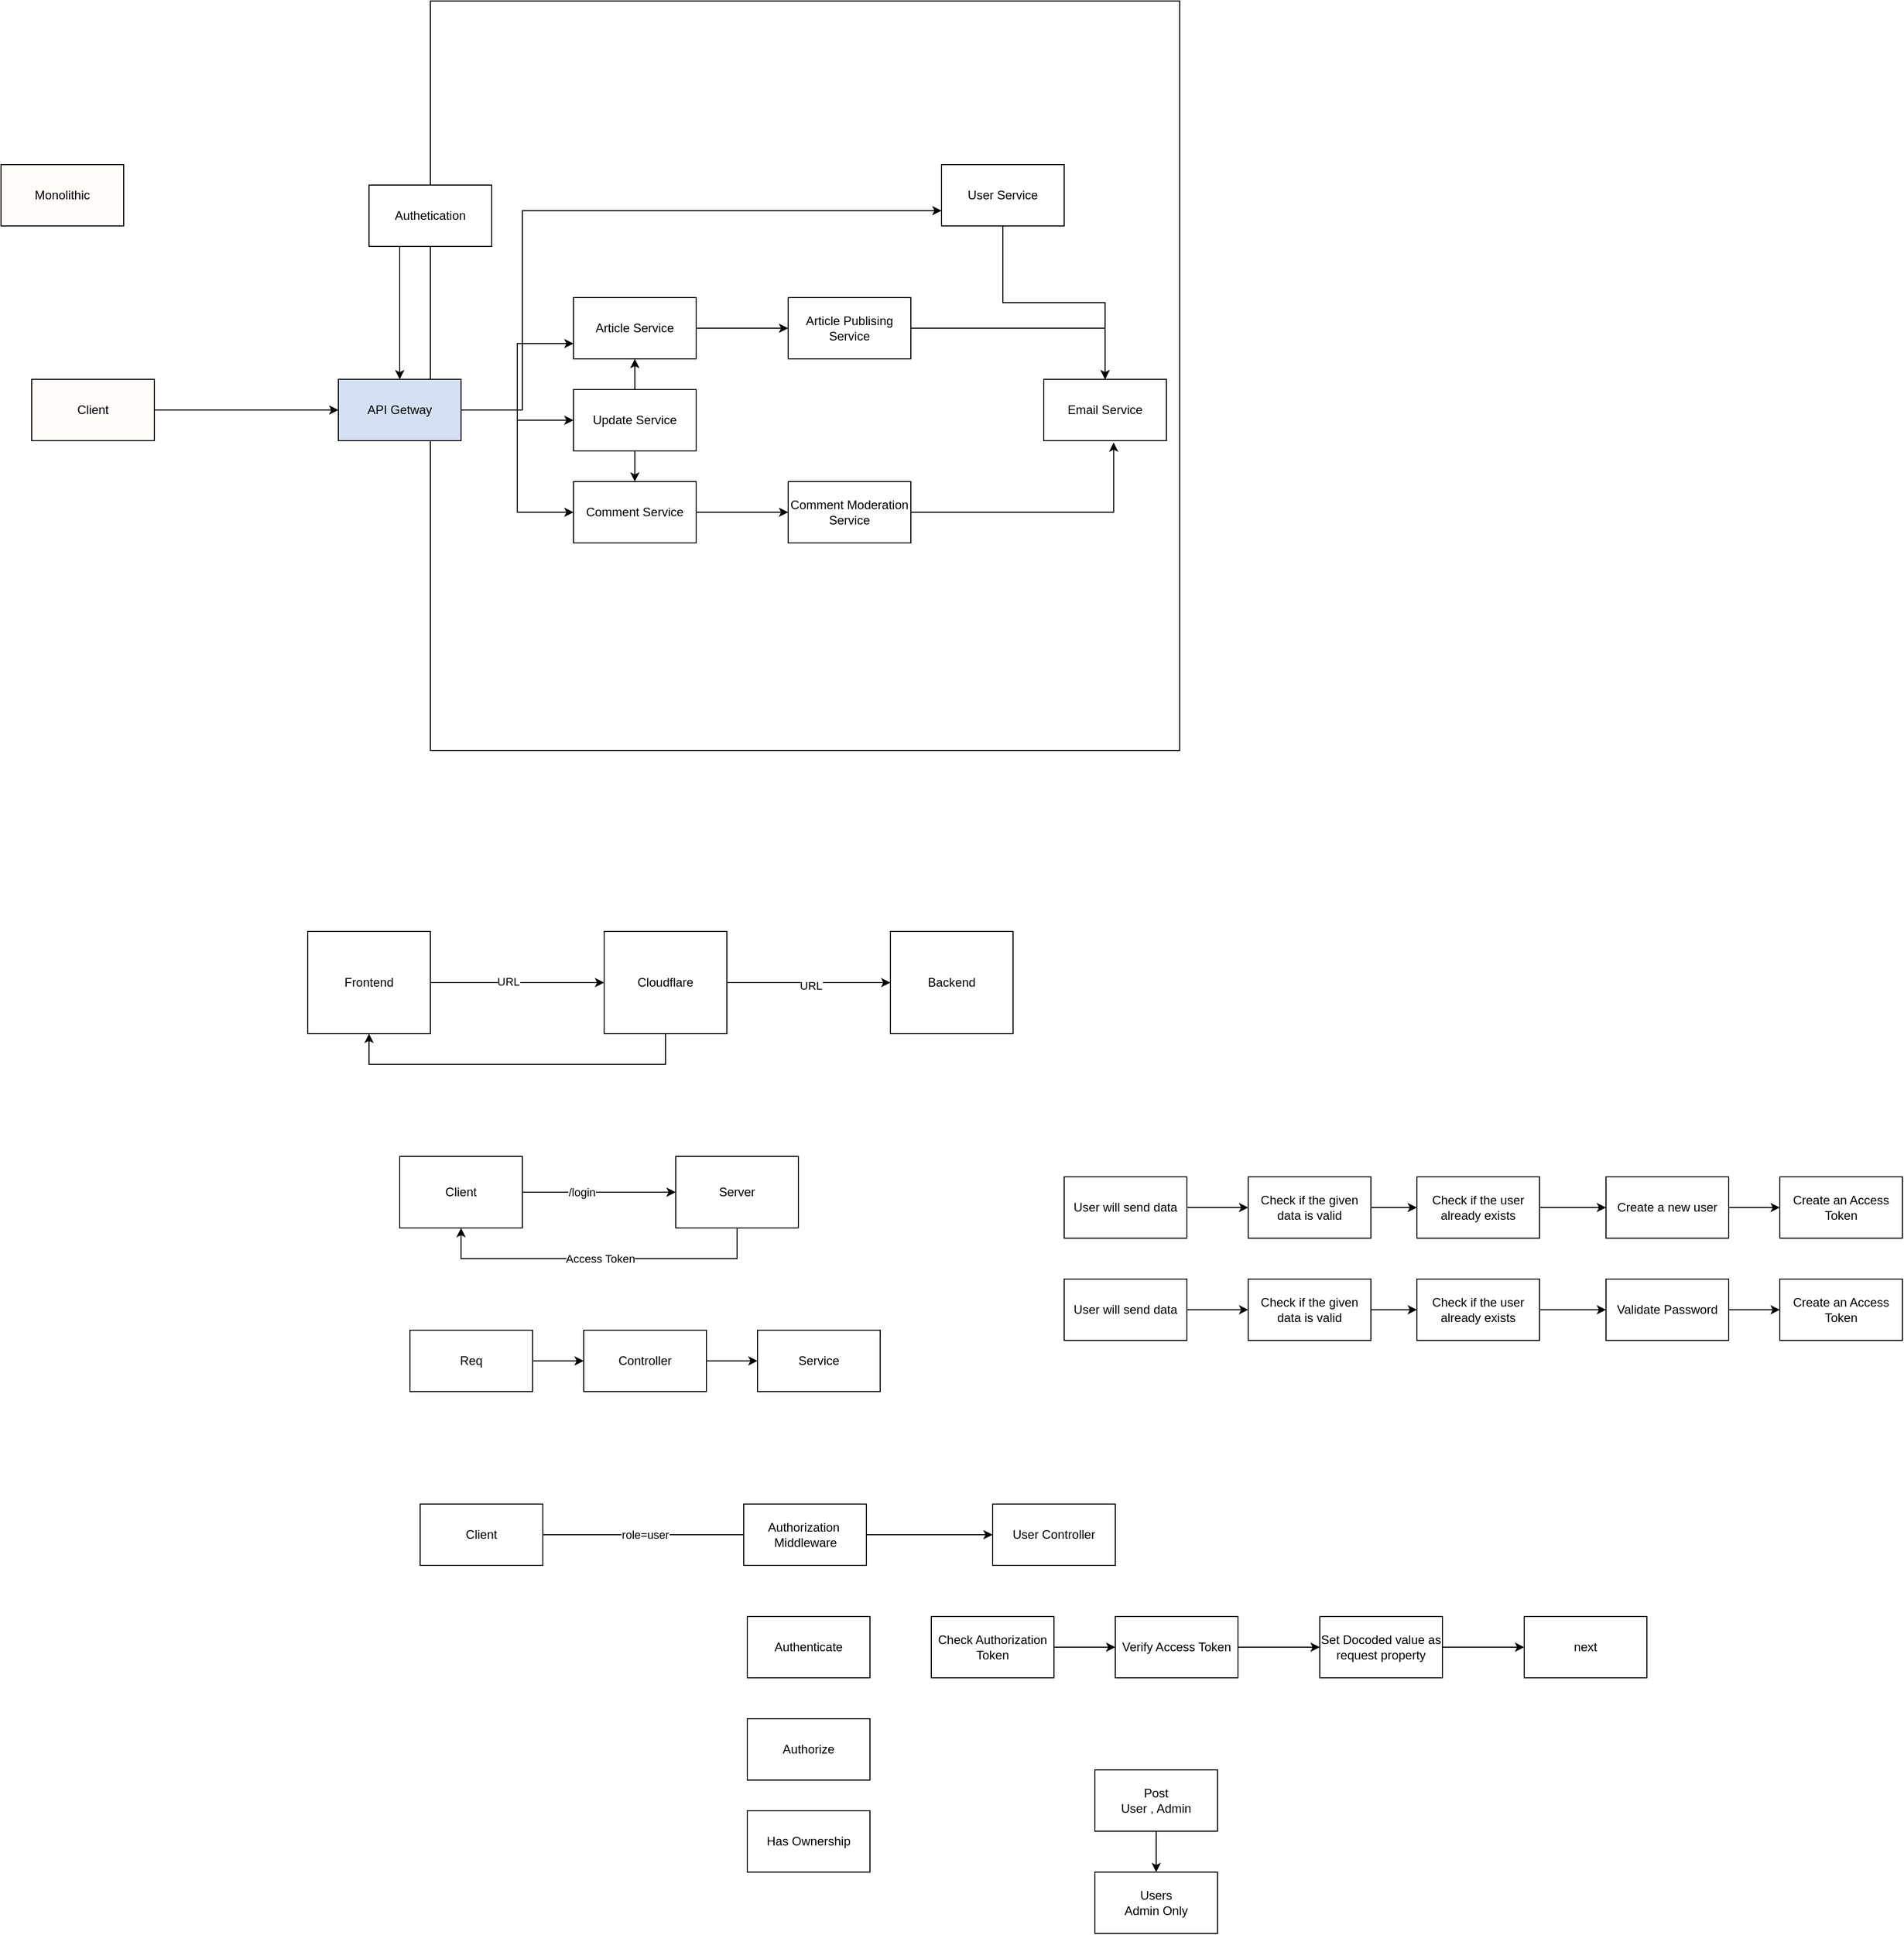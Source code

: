 <mxfile version="23.1.4" type="device" pages="2">
  <diagram name="Page-1" id="MoS8aTJA0R3690x_OZ9v">
    <mxGraphModel dx="4536" dy="2591" grid="1" gridSize="10" guides="1" tooltips="1" connect="1" arrows="1" fold="1" page="1" pageScale="1" pageWidth="850" pageHeight="1100" math="0" shadow="0">
      <root>
        <mxCell id="0" />
        <mxCell id="1" parent="0" />
        <mxCell id="cQqg2ailFJ8saC_3qzTY-1" value="Monolithic" style="rounded=0;whiteSpace=wrap;html=1;fillColor=#FFFCFA;" parent="1" vertex="1">
          <mxGeometry x="-170" y="-30" width="120" height="60" as="geometry" />
        </mxCell>
        <mxCell id="cQqg2ailFJ8saC_3qzTY-25" style="edgeStyle=orthogonalEdgeStyle;rounded=0;orthogonalLoop=1;jettySize=auto;html=1;entryX=0;entryY=0.5;entryDx=0;entryDy=0;" parent="1" source="cQqg2ailFJ8saC_3qzTY-24" target="cQqg2ailFJ8saC_3qzTY-28" edge="1">
          <mxGeometry relative="1" as="geometry">
            <mxPoint x="80" y="210" as="targetPoint" />
          </mxGeometry>
        </mxCell>
        <mxCell id="cQqg2ailFJ8saC_3qzTY-24" value="Client" style="rounded=0;whiteSpace=wrap;html=1;fillColor=#FFFCFA;" parent="1" vertex="1">
          <mxGeometry x="-140" y="180" width="120" height="60" as="geometry" />
        </mxCell>
        <mxCell id="cQqg2ailFJ8saC_3qzTY-42" style="edgeStyle=orthogonalEdgeStyle;rounded=0;orthogonalLoop=1;jettySize=auto;html=1;exitX=1;exitY=0.5;exitDx=0;exitDy=0;entryX=0;entryY=0.5;entryDx=0;entryDy=0;" parent="1" source="cQqg2ailFJ8saC_3qzTY-28" target="cQqg2ailFJ8saC_3qzTY-7" edge="1">
          <mxGeometry relative="1" as="geometry" />
        </mxCell>
        <mxCell id="cQqg2ailFJ8saC_3qzTY-44" style="edgeStyle=orthogonalEdgeStyle;rounded=0;orthogonalLoop=1;jettySize=auto;html=1;exitX=1;exitY=0.5;exitDx=0;exitDy=0;entryX=0;entryY=0.5;entryDx=0;entryDy=0;" parent="1" source="cQqg2ailFJ8saC_3qzTY-28" target="cQqg2ailFJ8saC_3qzTY-4" edge="1">
          <mxGeometry relative="1" as="geometry" />
        </mxCell>
        <mxCell id="cQqg2ailFJ8saC_3qzTY-26" value="" style="whiteSpace=wrap;html=1;aspect=fixed;movable=1;resizable=1;rotatable=1;deletable=1;editable=1;locked=0;connectable=1;" parent="1" vertex="1">
          <mxGeometry x="250" y="-190" width="733" height="733" as="geometry" />
        </mxCell>
        <mxCell id="cQqg2ailFJ8saC_3qzTY-39" value="" style="group" parent="1" vertex="1" connectable="0">
          <mxGeometry x="390" y="-30" width="580" height="370" as="geometry" />
        </mxCell>
        <mxCell id="cQqg2ailFJ8saC_3qzTY-2" value="Comment Service" style="rounded=0;whiteSpace=wrap;html=1;movable=1;resizable=1;rotatable=1;deletable=1;editable=1;locked=0;connectable=1;" parent="cQqg2ailFJ8saC_3qzTY-39" vertex="1">
          <mxGeometry y="310" width="120" height="60" as="geometry" />
        </mxCell>
        <mxCell id="cQqg2ailFJ8saC_3qzTY-3" value="Comment Moderation&lt;br&gt;Service" style="rounded=0;whiteSpace=wrap;html=1;movable=1;resizable=1;rotatable=1;deletable=1;editable=1;locked=0;connectable=1;" parent="cQqg2ailFJ8saC_3qzTY-39" vertex="1">
          <mxGeometry x="210" y="310" width="120" height="60" as="geometry" />
        </mxCell>
        <mxCell id="cQqg2ailFJ8saC_3qzTY-19" style="edgeStyle=orthogonalEdgeStyle;rounded=0;orthogonalLoop=1;jettySize=auto;html=1;exitX=1;exitY=0.5;exitDx=0;exitDy=0;entryX=0;entryY=0.5;entryDx=0;entryDy=0;movable=1;resizable=1;rotatable=1;deletable=1;editable=1;locked=0;connectable=1;" parent="cQqg2ailFJ8saC_3qzTY-39" source="cQqg2ailFJ8saC_3qzTY-2" target="cQqg2ailFJ8saC_3qzTY-3" edge="1">
          <mxGeometry relative="1" as="geometry" />
        </mxCell>
        <mxCell id="cQqg2ailFJ8saC_3qzTY-4" value="Article Service" style="rounded=0;whiteSpace=wrap;html=1;movable=1;resizable=1;rotatable=1;deletable=1;editable=1;locked=0;connectable=1;" parent="cQqg2ailFJ8saC_3qzTY-39" vertex="1">
          <mxGeometry y="130" width="120" height="60" as="geometry" />
        </mxCell>
        <mxCell id="cQqg2ailFJ8saC_3qzTY-5" value="Article Publising&lt;br&gt;Service" style="rounded=0;whiteSpace=wrap;html=1;movable=1;resizable=1;rotatable=1;deletable=1;editable=1;locked=0;connectable=1;" parent="cQqg2ailFJ8saC_3qzTY-39" vertex="1">
          <mxGeometry x="210" y="130" width="120" height="60" as="geometry" />
        </mxCell>
        <mxCell id="cQqg2ailFJ8saC_3qzTY-9" style="edgeStyle=orthogonalEdgeStyle;rounded=0;orthogonalLoop=1;jettySize=auto;html=1;entryX=0;entryY=0.5;entryDx=0;entryDy=0;movable=1;resizable=1;rotatable=1;deletable=1;editable=1;locked=0;connectable=1;" parent="cQqg2ailFJ8saC_3qzTY-39" source="cQqg2ailFJ8saC_3qzTY-4" target="cQqg2ailFJ8saC_3qzTY-5" edge="1">
          <mxGeometry relative="1" as="geometry" />
        </mxCell>
        <mxCell id="cQqg2ailFJ8saC_3qzTY-6" value="Email Service" style="rounded=0;whiteSpace=wrap;html=1;movable=1;resizable=1;rotatable=1;deletable=1;editable=1;locked=0;connectable=1;" parent="cQqg2ailFJ8saC_3qzTY-39" vertex="1">
          <mxGeometry x="460" y="210" width="120" height="60" as="geometry" />
        </mxCell>
        <mxCell id="cQqg2ailFJ8saC_3qzTY-15" style="edgeStyle=orthogonalEdgeStyle;rounded=0;orthogonalLoop=1;jettySize=auto;html=1;entryX=0.5;entryY=0;entryDx=0;entryDy=0;movable=1;resizable=1;rotatable=1;deletable=1;editable=1;locked=0;connectable=1;" parent="cQqg2ailFJ8saC_3qzTY-39" source="cQqg2ailFJ8saC_3qzTY-5" target="cQqg2ailFJ8saC_3qzTY-6" edge="1">
          <mxGeometry relative="1" as="geometry" />
        </mxCell>
        <mxCell id="cQqg2ailFJ8saC_3qzTY-18" style="edgeStyle=orthogonalEdgeStyle;rounded=0;orthogonalLoop=1;jettySize=auto;html=1;entryX=0.5;entryY=0;entryDx=0;entryDy=0;movable=1;resizable=1;rotatable=1;deletable=1;editable=1;locked=0;connectable=1;" parent="cQqg2ailFJ8saC_3qzTY-39" source="cQqg2ailFJ8saC_3qzTY-7" target="cQqg2ailFJ8saC_3qzTY-2" edge="1">
          <mxGeometry relative="1" as="geometry" />
        </mxCell>
        <mxCell id="cQqg2ailFJ8saC_3qzTY-7" value="Update Service" style="rounded=0;whiteSpace=wrap;html=1;movable=1;resizable=1;rotatable=1;deletable=1;editable=1;locked=0;connectable=1;" parent="cQqg2ailFJ8saC_3qzTY-39" vertex="1">
          <mxGeometry y="220" width="120" height="60" as="geometry" />
        </mxCell>
        <mxCell id="cQqg2ailFJ8saC_3qzTY-21" style="edgeStyle=orthogonalEdgeStyle;rounded=0;orthogonalLoop=1;jettySize=auto;html=1;entryX=0.5;entryY=0;entryDx=0;entryDy=0;movable=1;resizable=1;rotatable=1;deletable=1;editable=1;locked=0;connectable=1;" parent="cQqg2ailFJ8saC_3qzTY-39" source="cQqg2ailFJ8saC_3qzTY-8" target="cQqg2ailFJ8saC_3qzTY-6" edge="1">
          <mxGeometry relative="1" as="geometry" />
        </mxCell>
        <mxCell id="cQqg2ailFJ8saC_3qzTY-8" value="User Service" style="rounded=0;whiteSpace=wrap;html=1;movable=1;resizable=1;rotatable=1;deletable=1;editable=1;locked=0;connectable=1;" parent="cQqg2ailFJ8saC_3qzTY-39" vertex="1">
          <mxGeometry x="360" width="120" height="60" as="geometry" />
        </mxCell>
        <mxCell id="cQqg2ailFJ8saC_3qzTY-17" style="edgeStyle=orthogonalEdgeStyle;rounded=0;orthogonalLoop=1;jettySize=auto;html=1;exitX=0.5;exitY=0;exitDx=0;exitDy=0;entryX=0.5;entryY=1;entryDx=0;entryDy=0;movable=1;resizable=1;rotatable=1;deletable=1;editable=1;locked=0;connectable=1;" parent="cQqg2ailFJ8saC_3qzTY-39" source="cQqg2ailFJ8saC_3qzTY-7" target="cQqg2ailFJ8saC_3qzTY-4" edge="1">
          <mxGeometry relative="1" as="geometry" />
        </mxCell>
        <mxCell id="cQqg2ailFJ8saC_3qzTY-20" style="edgeStyle=orthogonalEdgeStyle;rounded=0;orthogonalLoop=1;jettySize=auto;html=1;entryX=0.57;entryY=1.03;entryDx=0;entryDy=0;entryPerimeter=0;movable=1;resizable=1;rotatable=1;deletable=1;editable=1;locked=0;connectable=1;" parent="cQqg2ailFJ8saC_3qzTY-39" source="cQqg2ailFJ8saC_3qzTY-3" target="cQqg2ailFJ8saC_3qzTY-6" edge="1">
          <mxGeometry relative="1" as="geometry" />
        </mxCell>
        <mxCell id="cQqg2ailFJ8saC_3qzTY-46" style="edgeStyle=orthogonalEdgeStyle;rounded=0;orthogonalLoop=1;jettySize=auto;html=1;entryX=0;entryY=0.5;entryDx=0;entryDy=0;" parent="1" source="cQqg2ailFJ8saC_3qzTY-28" target="cQqg2ailFJ8saC_3qzTY-7" edge="1">
          <mxGeometry relative="1" as="geometry" />
        </mxCell>
        <mxCell id="cQqg2ailFJ8saC_3qzTY-47" style="edgeStyle=orthogonalEdgeStyle;rounded=0;orthogonalLoop=1;jettySize=auto;html=1;exitX=1;exitY=0.5;exitDx=0;exitDy=0;entryX=0;entryY=0.75;entryDx=0;entryDy=0;" parent="1" source="cQqg2ailFJ8saC_3qzTY-28" target="cQqg2ailFJ8saC_3qzTY-4" edge="1">
          <mxGeometry relative="1" as="geometry" />
        </mxCell>
        <mxCell id="cQqg2ailFJ8saC_3qzTY-48" style="edgeStyle=orthogonalEdgeStyle;rounded=0;orthogonalLoop=1;jettySize=auto;html=1;exitX=1;exitY=0.5;exitDx=0;exitDy=0;entryX=0;entryY=0.75;entryDx=0;entryDy=0;" parent="1" source="cQqg2ailFJ8saC_3qzTY-28" target="cQqg2ailFJ8saC_3qzTY-8" edge="1">
          <mxGeometry relative="1" as="geometry">
            <Array as="points">
              <mxPoint x="340" y="210" />
              <mxPoint x="340" y="15" />
            </Array>
          </mxGeometry>
        </mxCell>
        <mxCell id="cQqg2ailFJ8saC_3qzTY-49" style="edgeStyle=orthogonalEdgeStyle;rounded=0;orthogonalLoop=1;jettySize=auto;html=1;exitX=1;exitY=0.5;exitDx=0;exitDy=0;entryX=0;entryY=0.5;entryDx=0;entryDy=0;" parent="1" source="cQqg2ailFJ8saC_3qzTY-28" target="cQqg2ailFJ8saC_3qzTY-2" edge="1">
          <mxGeometry relative="1" as="geometry" />
        </mxCell>
        <mxCell id="cQqg2ailFJ8saC_3qzTY-28" value="API Getway" style="rounded=0;whiteSpace=wrap;html=1;fillColor=#D4E1F5;movable=1;resizable=1;rotatable=1;deletable=1;editable=1;locked=0;connectable=1;" parent="1" vertex="1">
          <mxGeometry x="160" y="180" width="120" height="60" as="geometry" />
        </mxCell>
        <mxCell id="cQqg2ailFJ8saC_3qzTY-51" style="edgeStyle=orthogonalEdgeStyle;rounded=0;orthogonalLoop=1;jettySize=auto;html=1;exitX=0.25;exitY=1;exitDx=0;exitDy=0;entryX=0.5;entryY=0;entryDx=0;entryDy=0;" parent="1" source="cQqg2ailFJ8saC_3qzTY-50" target="cQqg2ailFJ8saC_3qzTY-28" edge="1">
          <mxGeometry relative="1" as="geometry" />
        </mxCell>
        <mxCell id="cQqg2ailFJ8saC_3qzTY-50" value="Authetication" style="rounded=0;whiteSpace=wrap;html=1;" parent="1" vertex="1">
          <mxGeometry x="190" y="-10" width="120" height="60" as="geometry" />
        </mxCell>
        <mxCell id="HLJNYX_d6do0RemF7Rbh-4" style="edgeStyle=orthogonalEdgeStyle;rounded=0;orthogonalLoop=1;jettySize=auto;html=1;entryX=0;entryY=0.5;entryDx=0;entryDy=0;" edge="1" parent="1" source="HLJNYX_d6do0RemF7Rbh-1" target="HLJNYX_d6do0RemF7Rbh-2">
          <mxGeometry relative="1" as="geometry" />
        </mxCell>
        <mxCell id="HLJNYX_d6do0RemF7Rbh-6" value="URL" style="edgeLabel;html=1;align=center;verticalAlign=middle;resizable=0;points=[];" vertex="1" connectable="0" parent="HLJNYX_d6do0RemF7Rbh-4">
          <mxGeometry x="-0.124" y="1" relative="1" as="geometry">
            <mxPoint x="1" as="offset" />
          </mxGeometry>
        </mxCell>
        <mxCell id="HLJNYX_d6do0RemF7Rbh-1" value="Frontend" style="rounded=0;whiteSpace=wrap;html=1;" vertex="1" parent="1">
          <mxGeometry x="130" y="720" width="120" height="100" as="geometry" />
        </mxCell>
        <mxCell id="HLJNYX_d6do0RemF7Rbh-5" style="edgeStyle=orthogonalEdgeStyle;rounded=0;orthogonalLoop=1;jettySize=auto;html=1;exitX=1;exitY=0.5;exitDx=0;exitDy=0;entryX=0;entryY=0.5;entryDx=0;entryDy=0;" edge="1" parent="1" source="HLJNYX_d6do0RemF7Rbh-2" target="HLJNYX_d6do0RemF7Rbh-3">
          <mxGeometry relative="1" as="geometry" />
        </mxCell>
        <mxCell id="HLJNYX_d6do0RemF7Rbh-7" value="URL" style="edgeLabel;html=1;align=center;verticalAlign=middle;resizable=0;points=[];" vertex="1" connectable="0" parent="HLJNYX_d6do0RemF7Rbh-5">
          <mxGeometry x="0.017" y="-3" relative="1" as="geometry">
            <mxPoint as="offset" />
          </mxGeometry>
        </mxCell>
        <mxCell id="HLJNYX_d6do0RemF7Rbh-9" style="edgeStyle=orthogonalEdgeStyle;rounded=0;orthogonalLoop=1;jettySize=auto;html=1;entryX=0.5;entryY=1;entryDx=0;entryDy=0;" edge="1" parent="1" source="HLJNYX_d6do0RemF7Rbh-2" target="HLJNYX_d6do0RemF7Rbh-1">
          <mxGeometry relative="1" as="geometry">
            <Array as="points">
              <mxPoint x="480" y="850" />
              <mxPoint x="190" y="850" />
            </Array>
          </mxGeometry>
        </mxCell>
        <mxCell id="HLJNYX_d6do0RemF7Rbh-2" value="Cloudflare" style="rounded=0;whiteSpace=wrap;html=1;" vertex="1" parent="1">
          <mxGeometry x="420" y="720" width="120" height="100" as="geometry" />
        </mxCell>
        <mxCell id="HLJNYX_d6do0RemF7Rbh-3" value="Backend" style="rounded=0;whiteSpace=wrap;html=1;" vertex="1" parent="1">
          <mxGeometry x="700" y="720" width="120" height="100" as="geometry" />
        </mxCell>
        <mxCell id="HLJNYX_d6do0RemF7Rbh-12" style="edgeStyle=orthogonalEdgeStyle;rounded=0;orthogonalLoop=1;jettySize=auto;html=1;" edge="1" parent="1" source="HLJNYX_d6do0RemF7Rbh-10" target="HLJNYX_d6do0RemF7Rbh-11">
          <mxGeometry relative="1" as="geometry" />
        </mxCell>
        <mxCell id="HLJNYX_d6do0RemF7Rbh-13" value="/login" style="edgeLabel;html=1;align=center;verticalAlign=middle;resizable=0;points=[];" vertex="1" connectable="0" parent="HLJNYX_d6do0RemF7Rbh-12">
          <mxGeometry x="-0.227" relative="1" as="geometry">
            <mxPoint as="offset" />
          </mxGeometry>
        </mxCell>
        <mxCell id="HLJNYX_d6do0RemF7Rbh-10" value="Client" style="rounded=0;whiteSpace=wrap;html=1;" vertex="1" parent="1">
          <mxGeometry x="220" y="940" width="120" height="70" as="geometry" />
        </mxCell>
        <mxCell id="HLJNYX_d6do0RemF7Rbh-14" style="edgeStyle=orthogonalEdgeStyle;rounded=0;orthogonalLoop=1;jettySize=auto;html=1;entryX=0.5;entryY=1;entryDx=0;entryDy=0;" edge="1" parent="1" source="HLJNYX_d6do0RemF7Rbh-11" target="HLJNYX_d6do0RemF7Rbh-10">
          <mxGeometry relative="1" as="geometry">
            <Array as="points">
              <mxPoint x="550" y="1040" />
              <mxPoint x="280" y="1040" />
            </Array>
          </mxGeometry>
        </mxCell>
        <mxCell id="HLJNYX_d6do0RemF7Rbh-15" value="Access Token" style="edgeLabel;html=1;align=center;verticalAlign=middle;resizable=0;points=[];" vertex="1" connectable="0" parent="HLJNYX_d6do0RemF7Rbh-14">
          <mxGeometry x="-0.006" relative="1" as="geometry">
            <mxPoint as="offset" />
          </mxGeometry>
        </mxCell>
        <mxCell id="HLJNYX_d6do0RemF7Rbh-11" value="Server" style="rounded=0;whiteSpace=wrap;html=1;" vertex="1" parent="1">
          <mxGeometry x="490" y="940" width="120" height="70" as="geometry" />
        </mxCell>
        <mxCell id="HLJNYX_d6do0RemF7Rbh-20" style="edgeStyle=orthogonalEdgeStyle;rounded=0;orthogonalLoop=1;jettySize=auto;html=1;entryX=0;entryY=0.5;entryDx=0;entryDy=0;" edge="1" parent="1" source="HLJNYX_d6do0RemF7Rbh-17" target="HLJNYX_d6do0RemF7Rbh-18">
          <mxGeometry relative="1" as="geometry" />
        </mxCell>
        <mxCell id="HLJNYX_d6do0RemF7Rbh-17" value="Req" style="rounded=0;whiteSpace=wrap;html=1;" vertex="1" parent="1">
          <mxGeometry x="230" y="1110" width="120" height="60" as="geometry" />
        </mxCell>
        <mxCell id="HLJNYX_d6do0RemF7Rbh-21" value="" style="edgeStyle=orthogonalEdgeStyle;rounded=0;orthogonalLoop=1;jettySize=auto;html=1;" edge="1" parent="1" source="HLJNYX_d6do0RemF7Rbh-18" target="HLJNYX_d6do0RemF7Rbh-19">
          <mxGeometry relative="1" as="geometry" />
        </mxCell>
        <mxCell id="HLJNYX_d6do0RemF7Rbh-18" value="Controller" style="rounded=0;whiteSpace=wrap;html=1;" vertex="1" parent="1">
          <mxGeometry x="400" y="1110" width="120" height="60" as="geometry" />
        </mxCell>
        <mxCell id="HLJNYX_d6do0RemF7Rbh-19" value="Service" style="rounded=0;whiteSpace=wrap;html=1;" vertex="1" parent="1">
          <mxGeometry x="570" y="1110" width="120" height="60" as="geometry" />
        </mxCell>
        <mxCell id="HLJNYX_d6do0RemF7Rbh-24" style="edgeStyle=orthogonalEdgeStyle;rounded=0;orthogonalLoop=1;jettySize=auto;html=1;entryX=0;entryY=0.5;entryDx=0;entryDy=0;" edge="1" parent="1" source="HLJNYX_d6do0RemF7Rbh-22" target="HLJNYX_d6do0RemF7Rbh-23">
          <mxGeometry relative="1" as="geometry" />
        </mxCell>
        <mxCell id="HLJNYX_d6do0RemF7Rbh-22" value="User will send data" style="rounded=0;whiteSpace=wrap;html=1;" vertex="1" parent="1">
          <mxGeometry x="870" y="960" width="120" height="60" as="geometry" />
        </mxCell>
        <mxCell id="HLJNYX_d6do0RemF7Rbh-26" style="edgeStyle=orthogonalEdgeStyle;rounded=0;orthogonalLoop=1;jettySize=auto;html=1;exitX=1;exitY=0.5;exitDx=0;exitDy=0;entryX=0;entryY=0.5;entryDx=0;entryDy=0;" edge="1" parent="1" source="HLJNYX_d6do0RemF7Rbh-23" target="HLJNYX_d6do0RemF7Rbh-25">
          <mxGeometry relative="1" as="geometry" />
        </mxCell>
        <mxCell id="HLJNYX_d6do0RemF7Rbh-23" value="Check if the given data is valid" style="rounded=0;whiteSpace=wrap;html=1;" vertex="1" parent="1">
          <mxGeometry x="1050" y="960" width="120" height="60" as="geometry" />
        </mxCell>
        <mxCell id="HLJNYX_d6do0RemF7Rbh-28" style="edgeStyle=orthogonalEdgeStyle;rounded=0;orthogonalLoop=1;jettySize=auto;html=1;entryX=0;entryY=0.5;entryDx=0;entryDy=0;" edge="1" parent="1" source="HLJNYX_d6do0RemF7Rbh-25" target="HLJNYX_d6do0RemF7Rbh-27">
          <mxGeometry relative="1" as="geometry" />
        </mxCell>
        <mxCell id="HLJNYX_d6do0RemF7Rbh-25" value="Check if the user already exists" style="rounded=0;whiteSpace=wrap;html=1;" vertex="1" parent="1">
          <mxGeometry x="1215" y="960" width="120" height="60" as="geometry" />
        </mxCell>
        <mxCell id="HLJNYX_d6do0RemF7Rbh-32" style="edgeStyle=orthogonalEdgeStyle;rounded=0;orthogonalLoop=1;jettySize=auto;html=1;exitX=1;exitY=0.5;exitDx=0;exitDy=0;entryX=0;entryY=0.5;entryDx=0;entryDy=0;" edge="1" parent="1" source="HLJNYX_d6do0RemF7Rbh-27" target="HLJNYX_d6do0RemF7Rbh-29">
          <mxGeometry relative="1" as="geometry" />
        </mxCell>
        <mxCell id="HLJNYX_d6do0RemF7Rbh-27" value="Create a new user" style="rounded=0;whiteSpace=wrap;html=1;" vertex="1" parent="1">
          <mxGeometry x="1400" y="960" width="120" height="60" as="geometry" />
        </mxCell>
        <mxCell id="HLJNYX_d6do0RemF7Rbh-29" value="Create an Access Token" style="rounded=0;whiteSpace=wrap;html=1;" vertex="1" parent="1">
          <mxGeometry x="1570" y="960" width="120" height="60" as="geometry" />
        </mxCell>
        <mxCell id="HLJNYX_d6do0RemF7Rbh-33" style="edgeStyle=orthogonalEdgeStyle;rounded=0;orthogonalLoop=1;jettySize=auto;html=1;entryX=0;entryY=0.5;entryDx=0;entryDy=0;" edge="1" source="HLJNYX_d6do0RemF7Rbh-34" target="HLJNYX_d6do0RemF7Rbh-36" parent="1">
          <mxGeometry relative="1" as="geometry" />
        </mxCell>
        <mxCell id="HLJNYX_d6do0RemF7Rbh-34" value="User will send data" style="rounded=0;whiteSpace=wrap;html=1;" vertex="1" parent="1">
          <mxGeometry x="870" y="1060" width="120" height="60" as="geometry" />
        </mxCell>
        <mxCell id="HLJNYX_d6do0RemF7Rbh-35" style="edgeStyle=orthogonalEdgeStyle;rounded=0;orthogonalLoop=1;jettySize=auto;html=1;exitX=1;exitY=0.5;exitDx=0;exitDy=0;entryX=0;entryY=0.5;entryDx=0;entryDy=0;" edge="1" source="HLJNYX_d6do0RemF7Rbh-36" target="HLJNYX_d6do0RemF7Rbh-38" parent="1">
          <mxGeometry relative="1" as="geometry" />
        </mxCell>
        <mxCell id="HLJNYX_d6do0RemF7Rbh-36" value="Check if the given data is valid" style="rounded=0;whiteSpace=wrap;html=1;" vertex="1" parent="1">
          <mxGeometry x="1050" y="1060" width="120" height="60" as="geometry" />
        </mxCell>
        <mxCell id="HLJNYX_d6do0RemF7Rbh-37" style="edgeStyle=orthogonalEdgeStyle;rounded=0;orthogonalLoop=1;jettySize=auto;html=1;entryX=0;entryY=0.5;entryDx=0;entryDy=0;" edge="1" source="HLJNYX_d6do0RemF7Rbh-38" target="HLJNYX_d6do0RemF7Rbh-40" parent="1">
          <mxGeometry relative="1" as="geometry" />
        </mxCell>
        <mxCell id="HLJNYX_d6do0RemF7Rbh-38" value="Check if the user already exists" style="rounded=0;whiteSpace=wrap;html=1;" vertex="1" parent="1">
          <mxGeometry x="1215" y="1060" width="120" height="60" as="geometry" />
        </mxCell>
        <mxCell id="HLJNYX_d6do0RemF7Rbh-39" style="edgeStyle=orthogonalEdgeStyle;rounded=0;orthogonalLoop=1;jettySize=auto;html=1;exitX=1;exitY=0.5;exitDx=0;exitDy=0;entryX=0;entryY=0.5;entryDx=0;entryDy=0;" edge="1" source="HLJNYX_d6do0RemF7Rbh-40" target="HLJNYX_d6do0RemF7Rbh-41" parent="1">
          <mxGeometry relative="1" as="geometry" />
        </mxCell>
        <mxCell id="HLJNYX_d6do0RemF7Rbh-40" value="Validate Password" style="rounded=0;whiteSpace=wrap;html=1;" vertex="1" parent="1">
          <mxGeometry x="1400" y="1060" width="120" height="60" as="geometry" />
        </mxCell>
        <mxCell id="HLJNYX_d6do0RemF7Rbh-41" value="Create an Access Token" style="rounded=0;whiteSpace=wrap;html=1;" vertex="1" parent="1">
          <mxGeometry x="1570" y="1060" width="120" height="60" as="geometry" />
        </mxCell>
        <mxCell id="HLJNYX_d6do0RemF7Rbh-44" style="edgeStyle=orthogonalEdgeStyle;rounded=0;orthogonalLoop=1;jettySize=auto;html=1;entryX=0;entryY=0.5;entryDx=0;entryDy=0;" edge="1" parent="1" source="HLJNYX_d6do0RemF7Rbh-42" target="HLJNYX_d6do0RemF7Rbh-43">
          <mxGeometry relative="1" as="geometry" />
        </mxCell>
        <mxCell id="HLJNYX_d6do0RemF7Rbh-45" value="role=user" style="edgeLabel;html=1;align=center;verticalAlign=middle;resizable=0;points=[];" vertex="1" connectable="0" parent="HLJNYX_d6do0RemF7Rbh-44">
          <mxGeometry x="-0.162" y="2" relative="1" as="geometry">
            <mxPoint x="-85" y="2" as="offset" />
          </mxGeometry>
        </mxCell>
        <mxCell id="HLJNYX_d6do0RemF7Rbh-42" value="Client" style="rounded=0;whiteSpace=wrap;html=1;" vertex="1" parent="1">
          <mxGeometry x="240" y="1280" width="120" height="60" as="geometry" />
        </mxCell>
        <mxCell id="HLJNYX_d6do0RemF7Rbh-43" value="User Controller" style="rounded=0;whiteSpace=wrap;html=1;" vertex="1" parent="1">
          <mxGeometry x="800" y="1280" width="120" height="60" as="geometry" />
        </mxCell>
        <mxCell id="HLJNYX_d6do0RemF7Rbh-46" value="Authorization&amp;nbsp;&lt;br&gt;Middleware" style="rounded=0;whiteSpace=wrap;html=1;" vertex="1" parent="1">
          <mxGeometry x="556.5" y="1280" width="120" height="60" as="geometry" />
        </mxCell>
        <mxCell id="HLJNYX_d6do0RemF7Rbh-49" value="Authenticate" style="rounded=0;whiteSpace=wrap;html=1;" vertex="1" parent="1">
          <mxGeometry x="560" y="1390" width="120" height="60" as="geometry" />
        </mxCell>
        <mxCell id="HLJNYX_d6do0RemF7Rbh-50" value="Authorize" style="rounded=0;whiteSpace=wrap;html=1;" vertex="1" parent="1">
          <mxGeometry x="560" y="1490" width="120" height="60" as="geometry" />
        </mxCell>
        <mxCell id="HLJNYX_d6do0RemF7Rbh-51" value="Has Ownership" style="rounded=0;whiteSpace=wrap;html=1;" vertex="1" parent="1">
          <mxGeometry x="560" y="1580" width="120" height="60" as="geometry" />
        </mxCell>
        <mxCell id="HLJNYX_d6do0RemF7Rbh-54" style="edgeStyle=orthogonalEdgeStyle;rounded=0;orthogonalLoop=1;jettySize=auto;html=1;exitX=1;exitY=0.5;exitDx=0;exitDy=0;entryX=0;entryY=0.5;entryDx=0;entryDy=0;" edge="1" parent="1" source="HLJNYX_d6do0RemF7Rbh-52" target="HLJNYX_d6do0RemF7Rbh-53">
          <mxGeometry relative="1" as="geometry" />
        </mxCell>
        <mxCell id="HLJNYX_d6do0RemF7Rbh-52" value="Check Authorization Token" style="rounded=0;whiteSpace=wrap;html=1;" vertex="1" parent="1">
          <mxGeometry x="740" y="1390" width="120" height="60" as="geometry" />
        </mxCell>
        <mxCell id="HLJNYX_d6do0RemF7Rbh-56" value="" style="edgeStyle=orthogonalEdgeStyle;rounded=0;orthogonalLoop=1;jettySize=auto;html=1;" edge="1" parent="1" source="HLJNYX_d6do0RemF7Rbh-53" target="HLJNYX_d6do0RemF7Rbh-55">
          <mxGeometry relative="1" as="geometry" />
        </mxCell>
        <mxCell id="HLJNYX_d6do0RemF7Rbh-53" value="Verify Access Token" style="rounded=0;whiteSpace=wrap;html=1;" vertex="1" parent="1">
          <mxGeometry x="920" y="1390" width="120" height="60" as="geometry" />
        </mxCell>
        <mxCell id="HLJNYX_d6do0RemF7Rbh-58" value="" style="edgeStyle=orthogonalEdgeStyle;rounded=0;orthogonalLoop=1;jettySize=auto;html=1;" edge="1" parent="1" source="HLJNYX_d6do0RemF7Rbh-55" target="HLJNYX_d6do0RemF7Rbh-57">
          <mxGeometry relative="1" as="geometry" />
        </mxCell>
        <mxCell id="HLJNYX_d6do0RemF7Rbh-55" value="Set Docoded value as request property" style="rounded=0;whiteSpace=wrap;html=1;" vertex="1" parent="1">
          <mxGeometry x="1120" y="1390" width="120" height="60" as="geometry" />
        </mxCell>
        <mxCell id="HLJNYX_d6do0RemF7Rbh-57" value="next" style="rounded=0;whiteSpace=wrap;html=1;" vertex="1" parent="1">
          <mxGeometry x="1320" y="1390" width="120" height="60" as="geometry" />
        </mxCell>
        <mxCell id="HLJNYX_d6do0RemF7Rbh-61" style="edgeStyle=orthogonalEdgeStyle;rounded=0;orthogonalLoop=1;jettySize=auto;html=1;exitX=0.5;exitY=1;exitDx=0;exitDy=0;entryX=0.5;entryY=0;entryDx=0;entryDy=0;" edge="1" parent="1" source="HLJNYX_d6do0RemF7Rbh-59" target="HLJNYX_d6do0RemF7Rbh-60">
          <mxGeometry relative="1" as="geometry" />
        </mxCell>
        <mxCell id="HLJNYX_d6do0RemF7Rbh-59" value="Post&lt;br&gt;User , Admin" style="rounded=0;whiteSpace=wrap;html=1;" vertex="1" parent="1">
          <mxGeometry x="900" y="1540" width="120" height="60" as="geometry" />
        </mxCell>
        <mxCell id="HLJNYX_d6do0RemF7Rbh-60" value="Users&lt;br&gt;Admin Only" style="rounded=0;whiteSpace=wrap;html=1;" vertex="1" parent="1">
          <mxGeometry x="900" y="1640" width="120" height="60" as="geometry" />
        </mxCell>
      </root>
    </mxGraphModel>
  </diagram>
  <diagram id="ocxsB2WR45Xxe8q-SnQv" name="Page-2">
    <mxGraphModel dx="632" dy="514" grid="1" gridSize="10" guides="1" tooltips="1" connect="1" arrows="1" fold="1" page="1" pageScale="1" pageWidth="850" pageHeight="1100" math="0" shadow="0">
      <root>
        <mxCell id="0" />
        <mxCell id="1" parent="0" />
      </root>
    </mxGraphModel>
  </diagram>
</mxfile>
